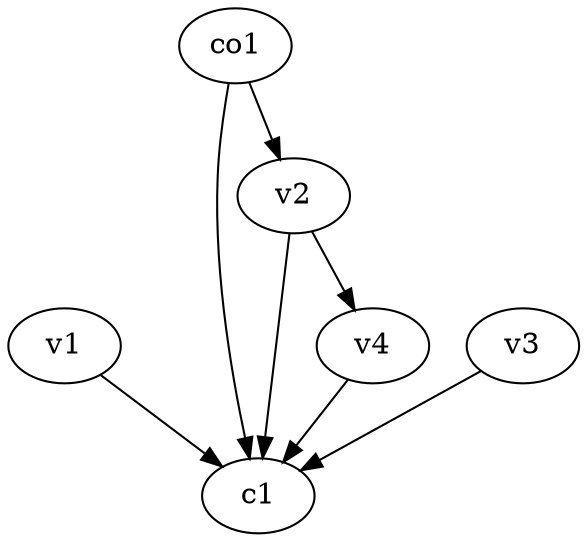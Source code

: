 strict digraph  {
c1;
v1;
v2;
v3;
v4;
co1;
v1 -> c1  [weight=1];
v2 -> c1  [weight=1];
v2 -> v4  [weight=1];
v3 -> c1  [weight=1];
v4 -> c1  [weight=1];
co1 -> c1  [weight=1];
co1 -> v2  [weight=1];
}
